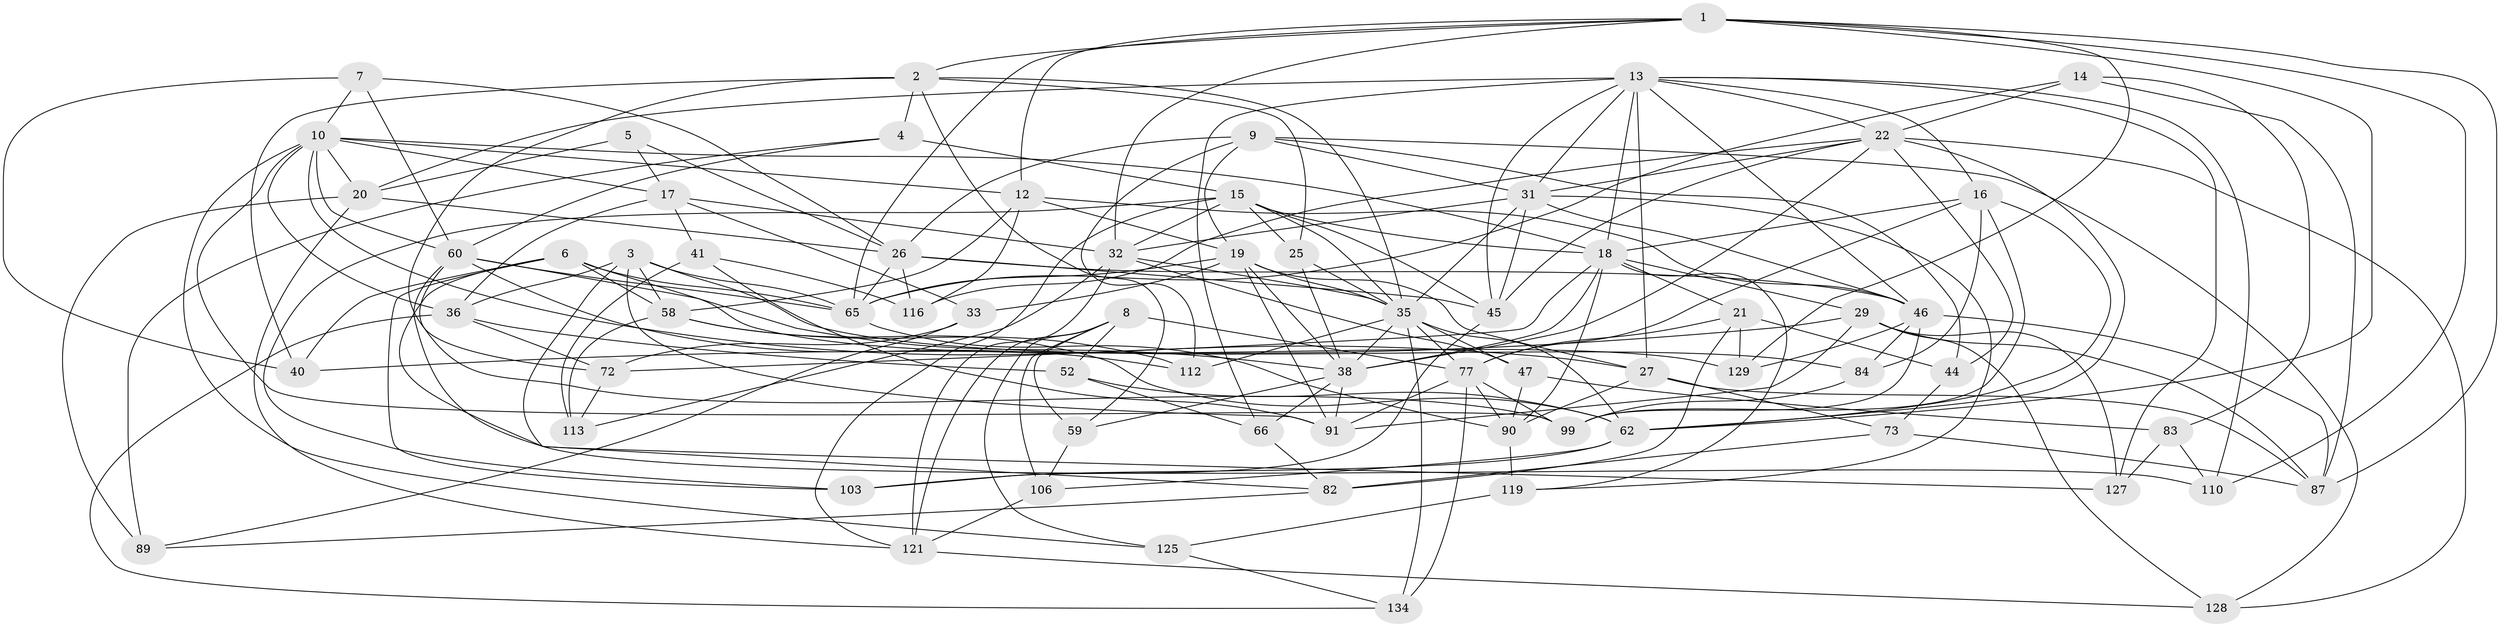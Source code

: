 // original degree distribution, {4: 1.0}
// Generated by graph-tools (version 1.1) at 2025/16/03/09/25 04:16:31]
// undirected, 68 vertices, 197 edges
graph export_dot {
graph [start="1"]
  node [color=gray90,style=filled];
  1 [super="+30"];
  2 [super="+131+86"];
  3 [super="+136"];
  4;
  5;
  6 [super="+56"];
  7;
  8 [super="+11"];
  9 [super="+48"];
  10 [super="+79+101+133"];
  12 [super="+23"];
  13 [super="+63+80+28"];
  14;
  15 [super="+135+70"];
  16 [super="+69"];
  17 [super="+24"];
  18 [super="+49+42"];
  19 [super="+107"];
  20 [super="+100+75"];
  21 [super="+57"];
  22 [super="+81+37"];
  25;
  26 [super="+39"];
  27 [super="+78"];
  29 [super="+67"];
  31 [super="+92+132"];
  32 [super="+68+51"];
  33;
  35 [super="+43+64+93"];
  36 [super="+97"];
  38 [super="+111+53"];
  40;
  41;
  44;
  45 [super="+95"];
  46 [super="+96+85"];
  47;
  52;
  58 [super="+122"];
  59;
  60 [super="+98+108"];
  62 [super="+115+74"];
  65 [super="+71+114"];
  66;
  72 [super="+126"];
  73;
  77 [super="+102"];
  82 [super="+88"];
  83;
  84;
  87 [super="+104"];
  89;
  90 [super="+105"];
  91 [super="+130"];
  99 [super="+109"];
  103;
  106;
  110;
  112;
  113;
  116;
  119;
  121 [super="+124"];
  125;
  127;
  128;
  129;
  134;
  1 -- 129;
  1 -- 87;
  1 -- 62;
  1 -- 2;
  1 -- 12;
  1 -- 110;
  1 -- 65;
  1 -- 32;
  2 -- 25;
  2 -- 40;
  2 -- 72 [weight=2];
  2 -- 59;
  2 -- 4;
  2 -- 35;
  3 -- 84;
  3 -- 91;
  3 -- 65;
  3 -- 58;
  3 -- 36;
  3 -- 82;
  4 -- 89;
  4 -- 60;
  4 -- 15;
  5 -- 26;
  5 -- 20 [weight=2];
  5 -- 17;
  6 -- 127;
  6 -- 38;
  6 -- 58;
  6 -- 40;
  6 -- 65;
  6 -- 103;
  7 -- 40;
  7 -- 60;
  7 -- 10;
  7 -- 26;
  8 -- 59;
  8 -- 106;
  8 -- 52;
  8 -- 125;
  8 -- 77;
  8 -- 121;
  9 -- 44;
  9 -- 128;
  9 -- 112;
  9 -- 31;
  9 -- 19;
  9 -- 26;
  10 -- 12;
  10 -- 125;
  10 -- 27;
  10 -- 17;
  10 -- 36;
  10 -- 18;
  10 -- 99;
  10 -- 20;
  10 -- 60;
  12 -- 116;
  12 -- 58;
  12 -- 19;
  12 -- 46;
  13 -- 127;
  13 -- 16;
  13 -- 110;
  13 -- 66;
  13 -- 20 [weight=2];
  13 -- 31;
  13 -- 18;
  13 -- 45;
  13 -- 22;
  13 -- 27;
  13 -- 46;
  14 -- 65;
  14 -- 83;
  14 -- 22;
  14 -- 87;
  15 -- 32;
  15 -- 25;
  15 -- 45;
  15 -- 35;
  15 -- 121;
  15 -- 18;
  15 -- 103;
  16 -- 84;
  16 -- 99;
  16 -- 62;
  16 -- 77;
  16 -- 18;
  17 -- 32;
  17 -- 33;
  17 -- 41;
  17 -- 36;
  18 -- 29;
  18 -- 119;
  18 -- 72;
  18 -- 90;
  18 -- 38;
  18 -- 21;
  19 -- 65;
  19 -- 33;
  19 -- 27;
  19 -- 91;
  19 -- 35;
  19 -- 38;
  20 -- 121;
  20 -- 89;
  20 -- 26;
  21 -- 44;
  21 -- 82 [weight=2];
  21 -- 129;
  21 -- 77;
  22 -- 62;
  22 -- 31;
  22 -- 128;
  22 -- 116;
  22 -- 38 [weight=2];
  22 -- 44;
  22 -- 45;
  25 -- 35;
  25 -- 38;
  26 -- 45;
  26 -- 65;
  26 -- 116;
  26 -- 46;
  27 -- 87;
  27 -- 73;
  27 -- 90;
  29 -- 40;
  29 -- 128;
  29 -- 91;
  29 -- 87;
  29 -- 127;
  31 -- 45;
  31 -- 46;
  31 -- 119;
  31 -- 35;
  31 -- 32;
  32 -- 113;
  32 -- 121;
  32 -- 35;
  32 -- 47;
  33 -- 89;
  33 -- 72;
  35 -- 112;
  35 -- 47;
  35 -- 77;
  35 -- 62;
  35 -- 134;
  35 -- 38;
  36 -- 52;
  36 -- 134;
  36 -- 72;
  38 -- 59;
  38 -- 66;
  38 -- 91;
  41 -- 113;
  41 -- 116;
  41 -- 91;
  44 -- 73;
  45 -- 103;
  46 -- 99;
  46 -- 129;
  46 -- 84;
  46 -- 87;
  47 -- 83;
  47 -- 90;
  52 -- 66;
  52 -- 62;
  58 -- 113;
  58 -- 112;
  58 -- 62;
  59 -- 106;
  60 -- 110;
  60 -- 99;
  60 -- 112;
  60 -- 65;
  60 -- 129;
  62 -- 103;
  62 -- 106;
  65 -- 90;
  66 -- 82;
  72 -- 113;
  73 -- 82;
  73 -- 87;
  77 -- 134;
  77 -- 90;
  77 -- 99;
  77 -- 91;
  82 -- 89;
  83 -- 127;
  83 -- 110;
  84 -- 99;
  90 -- 119;
  106 -- 121;
  119 -- 125;
  121 -- 128;
  125 -- 134;
}

